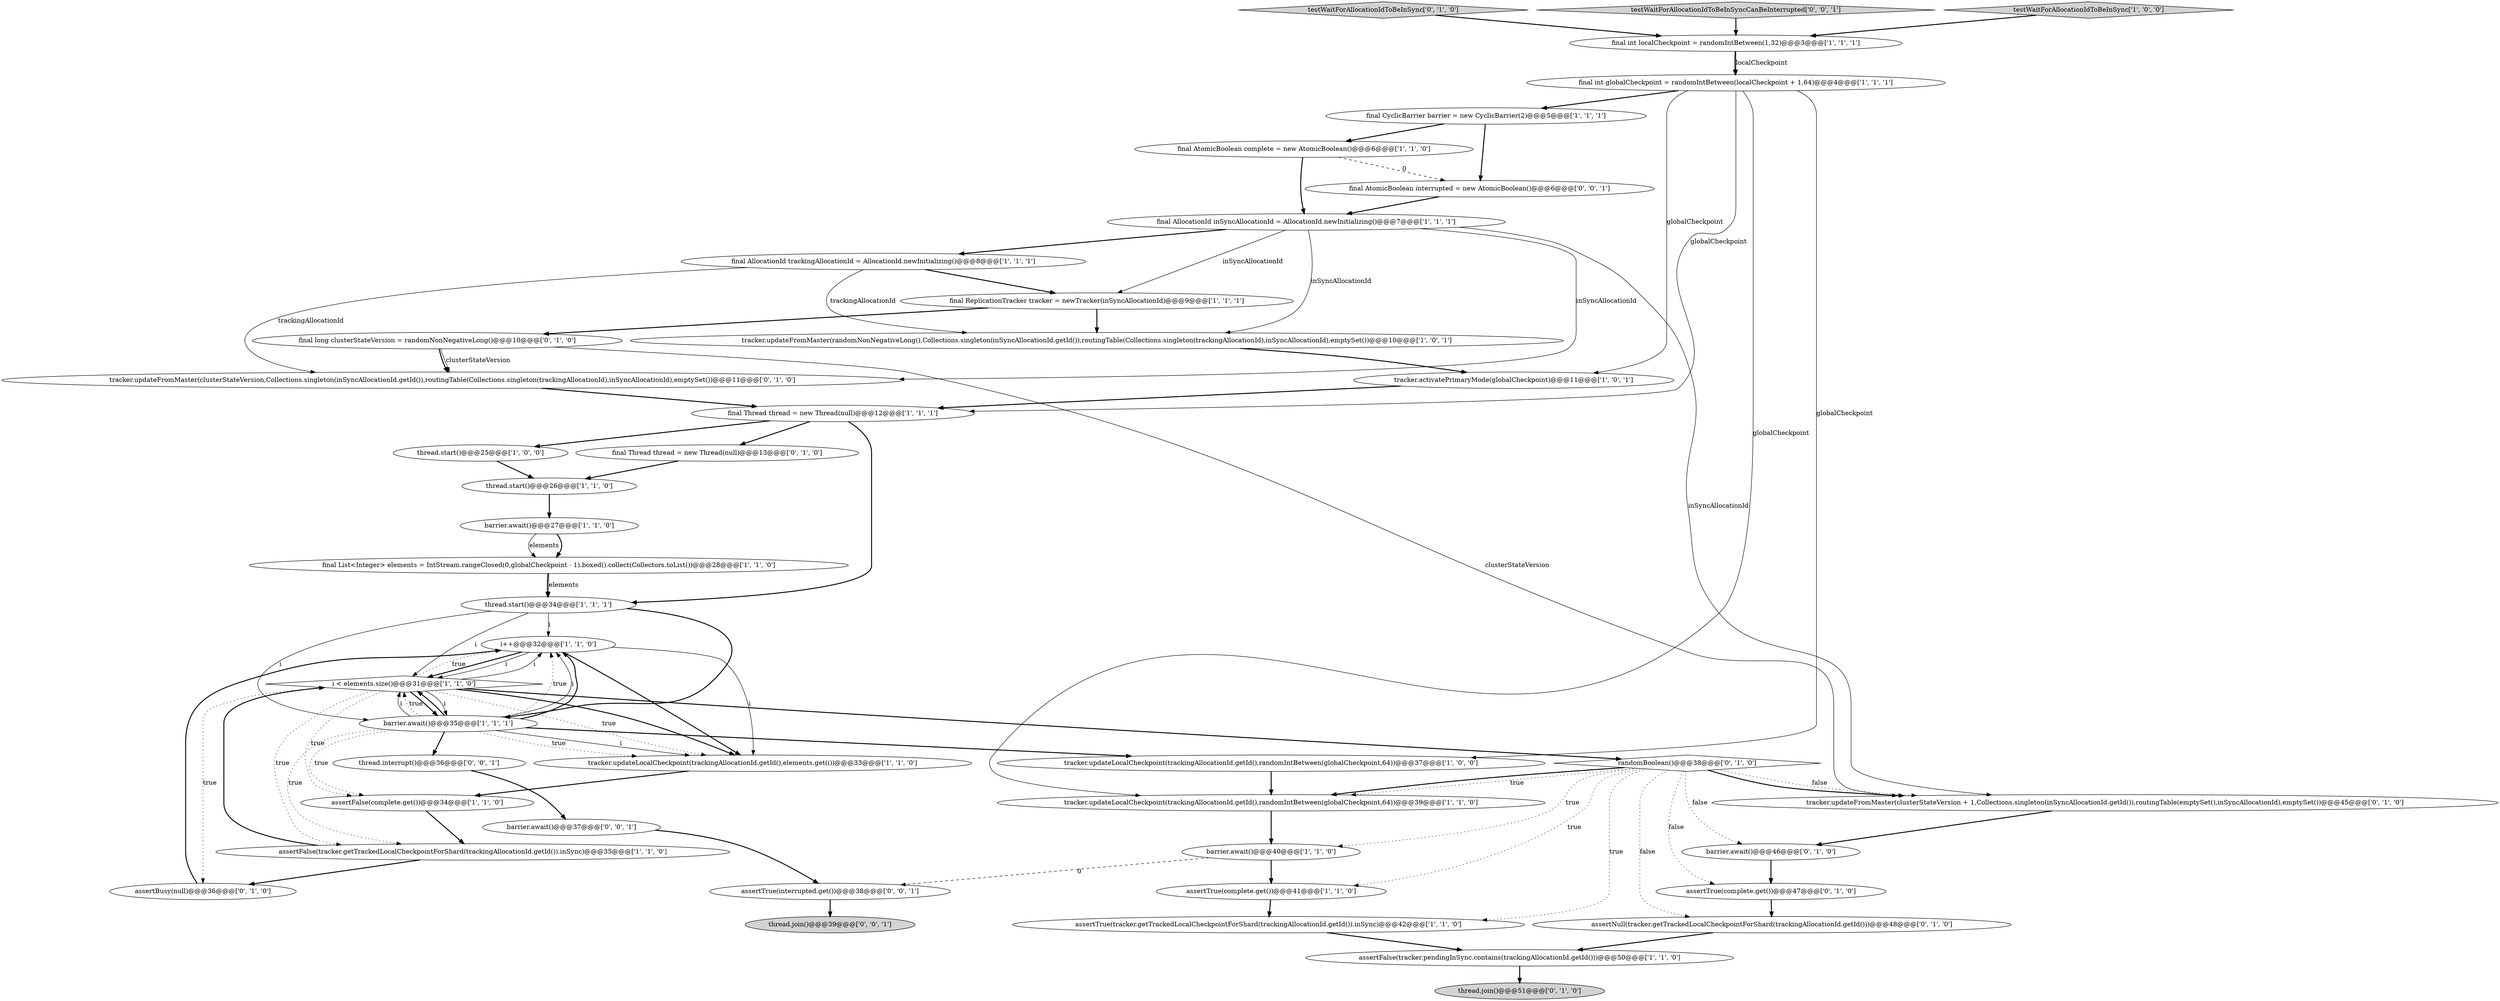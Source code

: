 digraph {
3 [style = filled, label = "barrier.await()@@@40@@@['1', '1', '0']", fillcolor = white, shape = ellipse image = "AAA0AAABBB1BBB"];
26 [style = filled, label = "assertTrue(complete.get())@@@41@@@['1', '1', '0']", fillcolor = white, shape = ellipse image = "AAA0AAABBB1BBB"];
34 [style = filled, label = "tracker.updateFromMaster(clusterStateVersion + 1,Collections.singleton(inSyncAllocationId.getId()),routingTable(emptySet(),inSyncAllocationId),emptySet())@@@45@@@['0', '1', '0']", fillcolor = white, shape = ellipse image = "AAA1AAABBB2BBB"];
37 [style = filled, label = "barrier.await()@@@46@@@['0', '1', '0']", fillcolor = white, shape = ellipse image = "AAA1AAABBB2BBB"];
35 [style = filled, label = "randomBoolean()@@@38@@@['0', '1', '0']", fillcolor = white, shape = diamond image = "AAA1AAABBB2BBB"];
19 [style = filled, label = "i++@@@32@@@['1', '1', '0']", fillcolor = white, shape = ellipse image = "AAA0AAABBB1BBB"];
17 [style = filled, label = "assertTrue(tracker.getTrackedLocalCheckpointForShard(trackingAllocationId.getId()).inSync)@@@42@@@['1', '1', '0']", fillcolor = white, shape = ellipse image = "AAA0AAABBB1BBB"];
28 [style = filled, label = "assertNull(tracker.getTrackedLocalCheckpointForShard(trackingAllocationId.getId()))@@@48@@@['0', '1', '0']", fillcolor = white, shape = ellipse image = "AAA1AAABBB2BBB"];
33 [style = filled, label = "assertTrue(complete.get())@@@47@@@['0', '1', '0']", fillcolor = white, shape = ellipse image = "AAA1AAABBB2BBB"];
15 [style = filled, label = "final ReplicationTracker tracker = newTracker(inSyncAllocationId)@@@9@@@['1', '1', '1']", fillcolor = white, shape = ellipse image = "AAA0AAABBB1BBB"];
10 [style = filled, label = "tracker.updateLocalCheckpoint(trackingAllocationId.getId(),randomIntBetween(globalCheckpoint,64))@@@39@@@['1', '1', '0']", fillcolor = white, shape = ellipse image = "AAA0AAABBB1BBB"];
29 [style = filled, label = "testWaitForAllocationIdToBeInSync['0', '1', '0']", fillcolor = lightgray, shape = diamond image = "AAA0AAABBB2BBB"];
36 [style = filled, label = "thread.join()@@@51@@@['0', '1', '0']", fillcolor = lightgray, shape = ellipse image = "AAA0AAABBB2BBB"];
22 [style = filled, label = "final List<Integer> elements = IntStream.rangeClosed(0,globalCheckpoint - 1).boxed().collect(Collectors.toList())@@@28@@@['1', '1', '0']", fillcolor = white, shape = ellipse image = "AAA0AAABBB1BBB"];
31 [style = filled, label = "assertBusy(null)@@@36@@@['0', '1', '0']", fillcolor = white, shape = ellipse image = "AAA0AAABBB2BBB"];
1 [style = filled, label = "thread.start()@@@25@@@['1', '0', '0']", fillcolor = white, shape = ellipse image = "AAA0AAABBB1BBB"];
43 [style = filled, label = "thread.join()@@@39@@@['0', '0', '1']", fillcolor = lightgray, shape = ellipse image = "AAA0AAABBB3BBB"];
11 [style = filled, label = "final Thread thread = new Thread(null)@@@12@@@['1', '1', '1']", fillcolor = white, shape = ellipse image = "AAA0AAABBB1BBB"];
38 [style = filled, label = "tracker.updateFromMaster(clusterStateVersion,Collections.singleton(inSyncAllocationId.getId()),routingTable(Collections.singleton(trackingAllocationId),inSyncAllocationId),emptySet())@@@11@@@['0', '1', '0']", fillcolor = white, shape = ellipse image = "AAA1AAABBB2BBB"];
40 [style = filled, label = "assertTrue(interrupted.get())@@@38@@@['0', '0', '1']", fillcolor = white, shape = ellipse image = "AAA0AAABBB3BBB"];
21 [style = filled, label = "i < elements.size()@@@31@@@['1', '1', '0']", fillcolor = white, shape = diamond image = "AAA0AAABBB1BBB"];
12 [style = filled, label = "final AllocationId inSyncAllocationId = AllocationId.newInitializing()@@@7@@@['1', '1', '1']", fillcolor = white, shape = ellipse image = "AAA0AAABBB1BBB"];
14 [style = filled, label = "final AllocationId trackingAllocationId = AllocationId.newInitializing()@@@8@@@['1', '1', '1']", fillcolor = white, shape = ellipse image = "AAA0AAABBB1BBB"];
23 [style = filled, label = "assertFalse(tracker.pendingInSync.contains(trackingAllocationId.getId()))@@@50@@@['1', '1', '0']", fillcolor = white, shape = ellipse image = "AAA0AAABBB1BBB"];
44 [style = filled, label = "testWaitForAllocationIdToBeInSyncCanBeInterrupted['0', '0', '1']", fillcolor = lightgray, shape = diamond image = "AAA0AAABBB3BBB"];
32 [style = filled, label = "final Thread thread = new Thread(null)@@@13@@@['0', '1', '0']", fillcolor = white, shape = ellipse image = "AAA0AAABBB2BBB"];
9 [style = filled, label = "assertFalse(tracker.getTrackedLocalCheckpointForShard(trackingAllocationId.getId()).inSync)@@@35@@@['1', '1', '0']", fillcolor = white, shape = ellipse image = "AAA0AAABBB1BBB"];
24 [style = filled, label = "tracker.updateLocalCheckpoint(trackingAllocationId.getId(),randomIntBetween(globalCheckpoint,64))@@@37@@@['1', '0', '0']", fillcolor = white, shape = ellipse image = "AAA0AAABBB1BBB"];
7 [style = filled, label = "barrier.await()@@@27@@@['1', '1', '0']", fillcolor = white, shape = ellipse image = "AAA0AAABBB1BBB"];
4 [style = filled, label = "thread.start()@@@26@@@['1', '1', '0']", fillcolor = white, shape = ellipse image = "AAA0AAABBB1BBB"];
2 [style = filled, label = "tracker.updateFromMaster(randomNonNegativeLong(),Collections.singleton(inSyncAllocationId.getId()),routingTable(Collections.singleton(trackingAllocationId),inSyncAllocationId),emptySet())@@@10@@@['1', '0', '1']", fillcolor = white, shape = ellipse image = "AAA0AAABBB1BBB"];
18 [style = filled, label = "barrier.await()@@@35@@@['1', '1', '1']", fillcolor = white, shape = ellipse image = "AAA0AAABBB1BBB"];
39 [style = filled, label = "barrier.await()@@@37@@@['0', '0', '1']", fillcolor = white, shape = ellipse image = "AAA0AAABBB3BBB"];
30 [style = filled, label = "final long clusterStateVersion = randomNonNegativeLong()@@@10@@@['0', '1', '0']", fillcolor = white, shape = ellipse image = "AAA0AAABBB2BBB"];
13 [style = filled, label = "assertFalse(complete.get())@@@34@@@['1', '1', '0']", fillcolor = white, shape = ellipse image = "AAA0AAABBB1BBB"];
6 [style = filled, label = "final int localCheckpoint = randomIntBetween(1,32)@@@3@@@['1', '1', '1']", fillcolor = white, shape = ellipse image = "AAA0AAABBB1BBB"];
41 [style = filled, label = "final AtomicBoolean interrupted = new AtomicBoolean()@@@6@@@['0', '0', '1']", fillcolor = white, shape = ellipse image = "AAA0AAABBB3BBB"];
5 [style = filled, label = "tracker.updateLocalCheckpoint(trackingAllocationId.getId(),elements.get(i))@@@33@@@['1', '1', '0']", fillcolor = white, shape = ellipse image = "AAA0AAABBB1BBB"];
25 [style = filled, label = "final CyclicBarrier barrier = new CyclicBarrier(2)@@@5@@@['1', '1', '1']", fillcolor = white, shape = ellipse image = "AAA0AAABBB1BBB"];
0 [style = filled, label = "final AtomicBoolean complete = new AtomicBoolean()@@@6@@@['1', '1', '0']", fillcolor = white, shape = ellipse image = "AAA0AAABBB1BBB"];
16 [style = filled, label = "testWaitForAllocationIdToBeInSync['1', '0', '0']", fillcolor = lightgray, shape = diamond image = "AAA0AAABBB1BBB"];
8 [style = filled, label = "thread.start()@@@34@@@['1', '1', '1']", fillcolor = white, shape = ellipse image = "AAA0AAABBB1BBB"];
20 [style = filled, label = "final int globalCheckpoint = randomIntBetween(localCheckpoint + 1,64)@@@4@@@['1', '1', '1']", fillcolor = white, shape = ellipse image = "AAA0AAABBB1BBB"];
42 [style = filled, label = "thread.interrupt()@@@36@@@['0', '0', '1']", fillcolor = white, shape = ellipse image = "AAA0AAABBB3BBB"];
27 [style = filled, label = "tracker.activatePrimaryMode(globalCheckpoint)@@@11@@@['1', '0', '1']", fillcolor = white, shape = ellipse image = "AAA0AAABBB1BBB"];
8->21 [style = solid, label="i"];
26->17 [style = bold, label=""];
12->34 [style = solid, label="inSyncAllocationId"];
9->31 [style = bold, label=""];
30->38 [style = bold, label=""];
37->33 [style = bold, label=""];
7->22 [style = bold, label=""];
24->10 [style = bold, label=""];
21->5 [style = dotted, label="true"];
5->13 [style = bold, label=""];
10->3 [style = bold, label=""];
18->13 [style = dotted, label="true"];
20->25 [style = bold, label=""];
29->6 [style = bold, label=""];
18->21 [style = solid, label="i"];
21->18 [style = bold, label=""];
16->6 [style = bold, label=""];
20->27 [style = solid, label="globalCheckpoint"];
17->23 [style = bold, label=""];
18->21 [style = bold, label=""];
13->9 [style = bold, label=""];
25->41 [style = bold, label=""];
35->34 [style = bold, label=""];
35->17 [style = dotted, label="true"];
44->6 [style = bold, label=""];
19->5 [style = solid, label="i"];
19->5 [style = bold, label=""];
12->14 [style = bold, label=""];
3->40 [style = dashed, label="0"];
6->20 [style = bold, label=""];
15->2 [style = bold, label=""];
11->32 [style = bold, label=""];
22->8 [style = solid, label="elements"];
8->18 [style = bold, label=""];
18->21 [style = dotted, label="true"];
0->12 [style = bold, label=""];
12->38 [style = solid, label="inSyncAllocationId"];
35->33 [style = dotted, label="false"];
18->19 [style = dotted, label="true"];
1->4 [style = bold, label=""];
30->38 [style = solid, label="clusterStateVersion"];
2->27 [style = bold, label=""];
35->3 [style = dotted, label="true"];
30->34 [style = solid, label="clusterStateVersion"];
32->4 [style = bold, label=""];
18->9 [style = dotted, label="true"];
21->18 [style = solid, label="i"];
15->30 [style = bold, label=""];
35->28 [style = dotted, label="false"];
4->7 [style = bold, label=""];
21->9 [style = dotted, label="true"];
40->43 [style = bold, label=""];
28->23 [style = bold, label=""];
8->19 [style = solid, label="i"];
27->11 [style = bold, label=""];
20->11 [style = solid, label="globalCheckpoint"];
35->10 [style = bold, label=""];
6->20 [style = solid, label="localCheckpoint"];
12->15 [style = solid, label="inSyncAllocationId"];
18->5 [style = solid, label="i"];
0->41 [style = dashed, label="0"];
11->8 [style = bold, label=""];
35->10 [style = dotted, label="true"];
25->0 [style = bold, label=""];
21->35 [style = bold, label=""];
21->31 [style = dotted, label="true"];
21->19 [style = solid, label="i"];
14->15 [style = bold, label=""];
38->11 [style = bold, label=""];
31->19 [style = bold, label=""];
35->37 [style = dotted, label="false"];
7->22 [style = solid, label="elements"];
42->39 [style = bold, label=""];
22->8 [style = bold, label=""];
14->38 [style = solid, label="trackingAllocationId"];
18->19 [style = solid, label="i"];
18->42 [style = bold, label=""];
3->26 [style = bold, label=""];
18->24 [style = bold, label=""];
18->5 [style = dotted, label="true"];
20->10 [style = solid, label="globalCheckpoint"];
11->1 [style = bold, label=""];
9->21 [style = bold, label=""];
41->12 [style = bold, label=""];
33->28 [style = bold, label=""];
19->21 [style = bold, label=""];
12->2 [style = solid, label="inSyncAllocationId"];
18->19 [style = bold, label=""];
35->26 [style = dotted, label="true"];
21->5 [style = bold, label=""];
23->36 [style = bold, label=""];
21->19 [style = dotted, label="true"];
39->40 [style = bold, label=""];
8->18 [style = solid, label="i"];
19->21 [style = solid, label="i"];
34->37 [style = bold, label=""];
14->2 [style = solid, label="trackingAllocationId"];
20->24 [style = solid, label="globalCheckpoint"];
21->13 [style = dotted, label="true"];
35->34 [style = dotted, label="false"];
}
